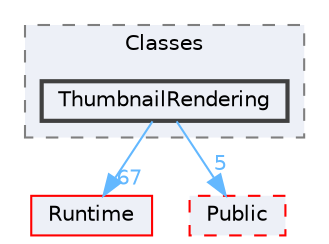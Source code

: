 digraph "ThumbnailRendering"
{
 // INTERACTIVE_SVG=YES
 // LATEX_PDF_SIZE
  bgcolor="transparent";
  edge [fontname=Helvetica,fontsize=10,labelfontname=Helvetica,labelfontsize=10];
  node [fontname=Helvetica,fontsize=10,shape=box,height=0.2,width=0.4];
  compound=true
  subgraph clusterdir_0d13eddcba6027e8ab9d61accf84dcff {
    graph [ bgcolor="#edf0f7", pencolor="grey50", label="Classes", fontname=Helvetica,fontsize=10 style="filled,dashed", URL="dir_0d13eddcba6027e8ab9d61accf84dcff.html",tooltip=""]
  dir_86c58e2609e34b5b9a20d2906adec4f4 [label="ThumbnailRendering", fillcolor="#edf0f7", color="grey25", style="filled,bold", URL="dir_86c58e2609e34b5b9a20d2906adec4f4.html",tooltip=""];
  }
  dir_7536b172fbd480bfd146a1b1acd6856b [label="Runtime", fillcolor="#edf0f7", color="red", style="filled", URL="dir_7536b172fbd480bfd146a1b1acd6856b.html",tooltip=""];
  dir_978a81d20f5a53c90067a06992956062 [label="Public", fillcolor="#edf0f7", color="red", style="filled,dashed", URL="dir_978a81d20f5a53c90067a06992956062.html",tooltip=""];
  dir_86c58e2609e34b5b9a20d2906adec4f4->dir_7536b172fbd480bfd146a1b1acd6856b [headlabel="67", labeldistance=1.5 headhref="dir_001186_000984.html" href="dir_001186_000984.html" color="steelblue1" fontcolor="steelblue1"];
  dir_86c58e2609e34b5b9a20d2906adec4f4->dir_978a81d20f5a53c90067a06992956062 [headlabel="5", labeldistance=1.5 headhref="dir_001186_000930.html" href="dir_001186_000930.html" color="steelblue1" fontcolor="steelblue1"];
}
